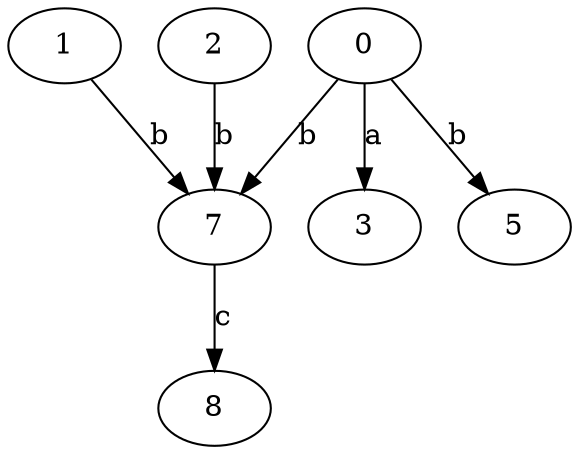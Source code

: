 strict digraph  {
1;
2;
3;
5;
0;
7;
8;
1 -> 7  [label=b];
2 -> 7  [label=b];
0 -> 3  [label=a];
0 -> 5  [label=b];
0 -> 7  [label=b];
7 -> 8  [label=c];
}
